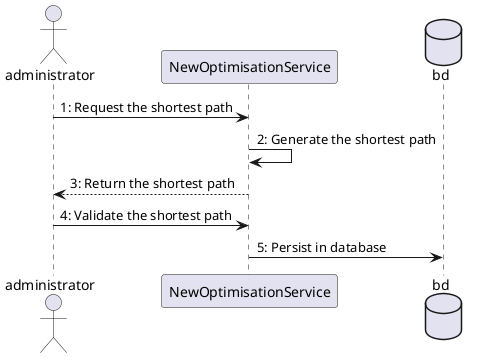 @startuml

actor       administrator    as administrator
participant NewOptimisationService as OptimisationController
database    bd    as bd


administrator -> OptimisationController : 1: Request the shortest path
OptimisationController -> OptimisationController : 2: Generate the shortest path

OptimisationController --> administrator : 3: Return the shortest path
administrator -> OptimisationController : 4: Validate the shortest path
OptimisationController -> bd : 5: Persist in database






@enduml
